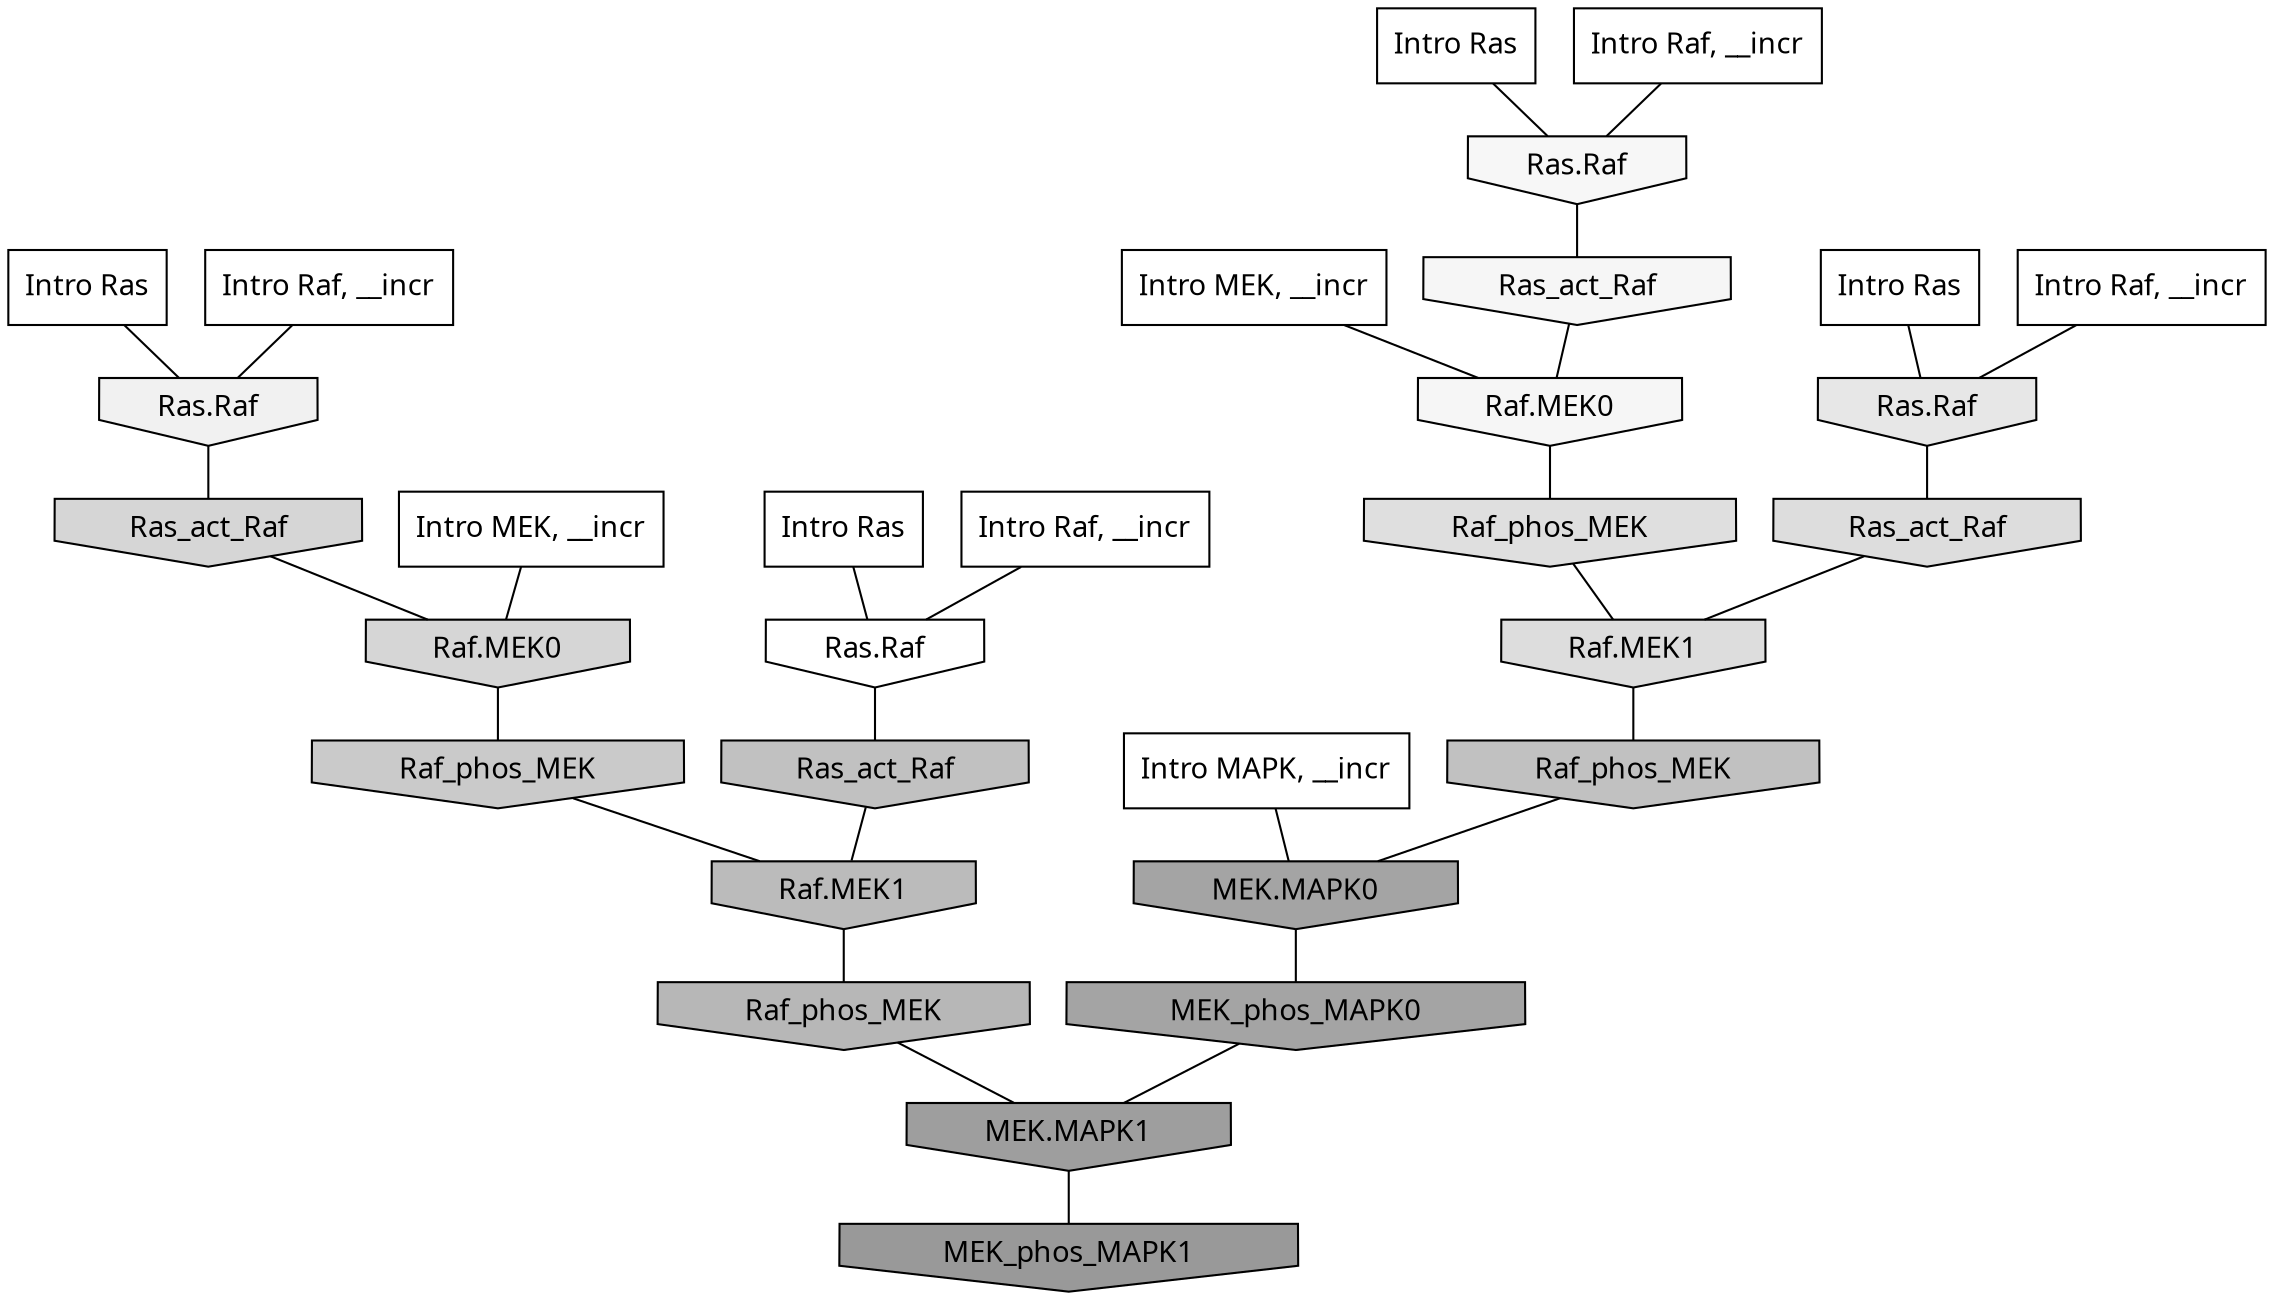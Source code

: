 digraph G{
  rankdir="TB";
  ranksep=0.30;
  node [fontname="CMU Serif"];
  edge [fontname="CMU Serif"];
  
  2 [label="Intro Ras", shape=rectangle, style=filled, fillcolor="0.000 0.000 1.000"]
  
  31 [label="Intro Ras", shape=rectangle, style=filled, fillcolor="0.000 0.000 1.000"]
  
  89 [label="Intro Ras", shape=rectangle, style=filled, fillcolor="0.000 0.000 1.000"]
  
  95 [label="Intro Ras", shape=rectangle, style=filled, fillcolor="0.000 0.000 1.000"]
  
  192 [label="Intro Raf, __incr", shape=rectangle, style=filled, fillcolor="0.000 0.000 1.000"]
  
  446 [label="Intro Raf, __incr", shape=rectangle, style=filled, fillcolor="0.000 0.000 1.000"]
  
  668 [label="Intro Raf, __incr", shape=rectangle, style=filled, fillcolor="0.000 0.000 1.000"]
  
  842 [label="Intro Raf, __incr", shape=rectangle, style=filled, fillcolor="0.000 0.000 1.000"]
  
  1171 [label="Intro MEK, __incr", shape=rectangle, style=filled, fillcolor="0.000 0.000 1.000"]
  
  1176 [label="Intro MEK, __incr", shape=rectangle, style=filled, fillcolor="0.000 0.000 1.000"]
  
  3057 [label="Intro MAPK, __incr", shape=rectangle, style=filled, fillcolor="0.000 0.000 1.000"]
  
  3249 [label="Ras.Raf", shape=invhouse, style=filled, fillcolor="0.000 0.000 1.000"]
  
  3541 [label="Ras.Raf", shape=invhouse, style=filled, fillcolor="0.000 0.000 0.965"]
  
  3577 [label="Ras_act_Raf", shape=invhouse, style=filled, fillcolor="0.000 0.000 0.961"]
  
  3579 [label="Raf.MEK0", shape=invhouse, style=filled, fillcolor="0.000 0.000 0.961"]
  
  3741 [label="Ras.Raf", shape=invhouse, style=filled, fillcolor="0.000 0.000 0.945"]
  
  4345 [label="Ras.Raf", shape=invhouse, style=filled, fillcolor="0.000 0.000 0.904"]
  
  4858 [label="Raf_phos_MEK", shape=invhouse, style=filled, fillcolor="0.000 0.000 0.873"]
  
  4992 [label="Ras_act_Raf", shape=invhouse, style=filled, fillcolor="0.000 0.000 0.864"]
  
  4994 [label="Raf.MEK1", shape=invhouse, style=filled, fillcolor="0.000 0.000 0.864"]
  
  5495 [label="Ras_act_Raf", shape=invhouse, style=filled, fillcolor="0.000 0.000 0.836"]
  
  5497 [label="Raf.MEK0", shape=invhouse, style=filled, fillcolor="0.000 0.000 0.836"]
  
  6416 [label="Raf_phos_MEK", shape=invhouse, style=filled, fillcolor="0.000 0.000 0.791"]
  
  7417 [label="Ras_act_Raf", shape=invhouse, style=filled, fillcolor="0.000 0.000 0.756"]
  
  7458 [label="Raf_phos_MEK", shape=invhouse, style=filled, fillcolor="0.000 0.000 0.755"]
  
  8256 [label="Raf.MEK1", shape=invhouse, style=filled, fillcolor="0.000 0.000 0.731"]
  
  8715 [label="Raf_phos_MEK", shape=invhouse, style=filled, fillcolor="0.000 0.000 0.718"]
  
  12295 [label="MEK.MAPK0", shape=invhouse, style=filled, fillcolor="0.000 0.000 0.644"]
  
  12410 [label="MEK_phos_MAPK0", shape=invhouse, style=filled, fillcolor="0.000 0.000 0.642"]
  
  13796 [label="MEK.MAPK1", shape=invhouse, style=filled, fillcolor="0.000 0.000 0.621"]
  
  15335 [label="MEK_phos_MAPK1", shape=invhouse, style=filled, fillcolor="0.000 0.000 0.600"]
  
  
  13796 -> 15335 [dir=none, color="0.000 0.000 0.000"] 
  12410 -> 13796 [dir=none, color="0.000 0.000 0.000"] 
  12295 -> 12410 [dir=none, color="0.000 0.000 0.000"] 
  8715 -> 13796 [dir=none, color="0.000 0.000 0.000"] 
  8256 -> 8715 [dir=none, color="0.000 0.000 0.000"] 
  7458 -> 12295 [dir=none, color="0.000 0.000 0.000"] 
  7417 -> 8256 [dir=none, color="0.000 0.000 0.000"] 
  6416 -> 8256 [dir=none, color="0.000 0.000 0.000"] 
  5497 -> 6416 [dir=none, color="0.000 0.000 0.000"] 
  5495 -> 5497 [dir=none, color="0.000 0.000 0.000"] 
  4994 -> 7458 [dir=none, color="0.000 0.000 0.000"] 
  4992 -> 4994 [dir=none, color="0.000 0.000 0.000"] 
  4858 -> 4994 [dir=none, color="0.000 0.000 0.000"] 
  4345 -> 4992 [dir=none, color="0.000 0.000 0.000"] 
  3741 -> 5495 [dir=none, color="0.000 0.000 0.000"] 
  3579 -> 4858 [dir=none, color="0.000 0.000 0.000"] 
  3577 -> 3579 [dir=none, color="0.000 0.000 0.000"] 
  3541 -> 3577 [dir=none, color="0.000 0.000 0.000"] 
  3249 -> 7417 [dir=none, color="0.000 0.000 0.000"] 
  3057 -> 12295 [dir=none, color="0.000 0.000 0.000"] 
  1176 -> 3579 [dir=none, color="0.000 0.000 0.000"] 
  1171 -> 5497 [dir=none, color="0.000 0.000 0.000"] 
  842 -> 3249 [dir=none, color="0.000 0.000 0.000"] 
  668 -> 3541 [dir=none, color="0.000 0.000 0.000"] 
  446 -> 3741 [dir=none, color="0.000 0.000 0.000"] 
  192 -> 4345 [dir=none, color="0.000 0.000 0.000"] 
  95 -> 3249 [dir=none, color="0.000 0.000 0.000"] 
  89 -> 3541 [dir=none, color="0.000 0.000 0.000"] 
  31 -> 4345 [dir=none, color="0.000 0.000 0.000"] 
  2 -> 3741 [dir=none, color="0.000 0.000 0.000"] 
  
  }
